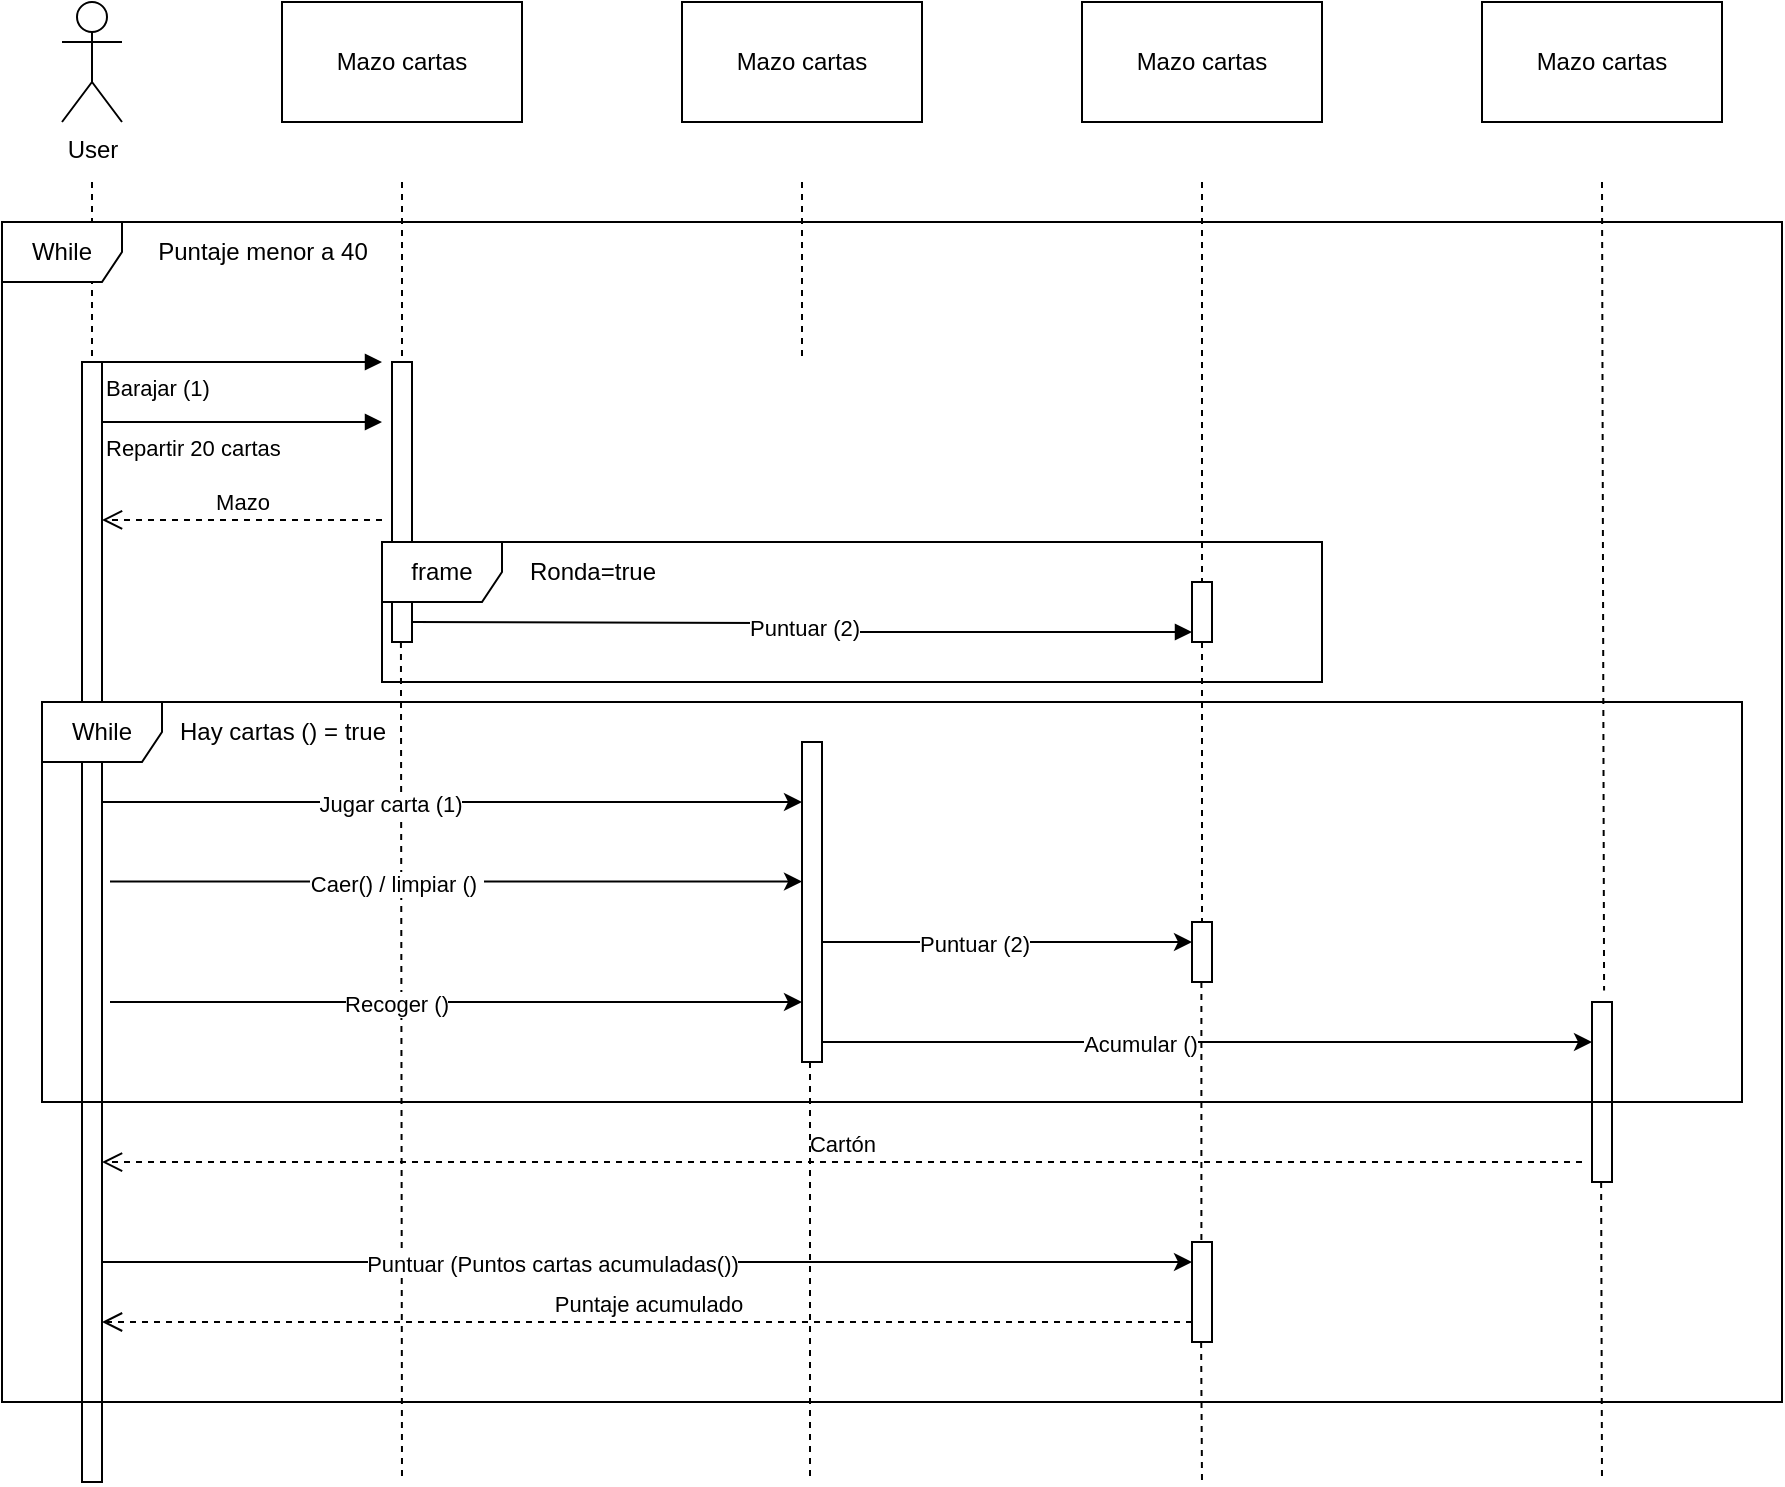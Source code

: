 <mxfile version="24.8.3">
  <diagram name="Page-1" id="wsDNTH2mJtfqoYgl7ahK">
    <mxGraphModel dx="1069" dy="672" grid="1" gridSize="10" guides="1" tooltips="1" connect="1" arrows="1" fold="1" page="1" pageScale="1" pageWidth="850" pageHeight="1100" math="0" shadow="0">
      <root>
        <mxCell id="0" />
        <mxCell id="1" parent="0" />
        <mxCell id="1Z-Np3vI071uxGUuxmAv-1" value="User" style="shape=umlActor;verticalLabelPosition=bottom;verticalAlign=top;html=1;outlineConnect=0;" vertex="1" parent="1">
          <mxGeometry x="50" y="60" width="30" height="60" as="geometry" />
        </mxCell>
        <mxCell id="1Z-Np3vI071uxGUuxmAv-2" value="Mazo cartas" style="rounded=0;whiteSpace=wrap;html=1;" vertex="1" parent="1">
          <mxGeometry x="160" y="60" width="120" height="60" as="geometry" />
        </mxCell>
        <mxCell id="1Z-Np3vI071uxGUuxmAv-3" value="Mazo cartas" style="rounded=0;whiteSpace=wrap;html=1;" vertex="1" parent="1">
          <mxGeometry x="360" y="60" width="120" height="60" as="geometry" />
        </mxCell>
        <mxCell id="1Z-Np3vI071uxGUuxmAv-4" value="Mazo cartas" style="rounded=0;whiteSpace=wrap;html=1;" vertex="1" parent="1">
          <mxGeometry x="560" y="60" width="120" height="60" as="geometry" />
        </mxCell>
        <mxCell id="1Z-Np3vI071uxGUuxmAv-5" value="Mazo cartas" style="rounded=0;whiteSpace=wrap;html=1;" vertex="1" parent="1">
          <mxGeometry x="760" y="60" width="120" height="60" as="geometry" />
        </mxCell>
        <mxCell id="1Z-Np3vI071uxGUuxmAv-9" value="" style="html=1;verticalAlign=bottom;endArrow=none;dashed=1;endSize=8;curved=0;rounded=0;endFill=0;" edge="1" parent="1">
          <mxGeometry relative="1" as="geometry">
            <mxPoint x="65" y="150" as="sourcePoint" />
            <mxPoint x="65" y="240" as="targetPoint" />
          </mxGeometry>
        </mxCell>
        <mxCell id="1Z-Np3vI071uxGUuxmAv-10" value="" style="html=1;points=[[0,0,0,0,5],[0,1,0,0,-5],[1,0,0,0,5],[1,1,0,0,-5]];perimeter=orthogonalPerimeter;outlineConnect=0;targetShapes=umlLifeline;portConstraint=eastwest;newEdgeStyle={&quot;curved&quot;:0,&quot;rounded&quot;:0};" vertex="1" parent="1">
          <mxGeometry x="60" y="240" width="10" height="560" as="geometry" />
        </mxCell>
        <mxCell id="1Z-Np3vI071uxGUuxmAv-12" value="" style="html=1;verticalAlign=bottom;endArrow=none;dashed=1;endSize=8;curved=0;rounded=0;endFill=0;" edge="1" parent="1">
          <mxGeometry relative="1" as="geometry">
            <mxPoint x="220" y="150" as="sourcePoint" />
            <mxPoint x="220" y="240" as="targetPoint" />
          </mxGeometry>
        </mxCell>
        <mxCell id="1Z-Np3vI071uxGUuxmAv-13" value="" style="html=1;points=[[0,0,0,0,5],[0,1,0,0,-5],[1,0,0,0,5],[1,1,0,0,-5]];perimeter=orthogonalPerimeter;outlineConnect=0;targetShapes=umlLifeline;portConstraint=eastwest;newEdgeStyle={&quot;curved&quot;:0,&quot;rounded&quot;:0};" vertex="1" parent="1">
          <mxGeometry x="215" y="240" width="10" height="140" as="geometry" />
        </mxCell>
        <mxCell id="1Z-Np3vI071uxGUuxmAv-16" value="" style="html=1;verticalAlign=bottom;endArrow=none;dashed=1;endSize=8;curved=0;rounded=0;endFill=0;" edge="1" parent="1">
          <mxGeometry relative="1" as="geometry">
            <mxPoint x="420" y="150" as="sourcePoint" />
            <mxPoint x="420" y="240" as="targetPoint" />
          </mxGeometry>
        </mxCell>
        <mxCell id="1Z-Np3vI071uxGUuxmAv-17" value="" style="html=1;points=[[0,0,0,0,5],[0,1,0,0,-5],[1,0,0,0,5],[1,1,0,0,-5]];perimeter=orthogonalPerimeter;outlineConnect=0;targetShapes=umlLifeline;portConstraint=eastwest;newEdgeStyle={&quot;curved&quot;:0,&quot;rounded&quot;:0};" vertex="1" parent="1">
          <mxGeometry x="420" y="430" width="10" height="160" as="geometry" />
        </mxCell>
        <mxCell id="1Z-Np3vI071uxGUuxmAv-18" value="" style="html=1;verticalAlign=bottom;endArrow=none;dashed=1;endSize=8;curved=0;rounded=0;endFill=0;" edge="1" parent="1" target="1Z-Np3vI071uxGUuxmAv-19">
          <mxGeometry relative="1" as="geometry">
            <mxPoint x="620" y="150" as="sourcePoint" />
            <mxPoint x="620" y="240" as="targetPoint" />
          </mxGeometry>
        </mxCell>
        <mxCell id="1Z-Np3vI071uxGUuxmAv-19" value="" style="html=1;points=[[0,0,0,0,5],[0,1,0,0,-5],[1,0,0,0,5],[1,1,0,0,-5]];perimeter=orthogonalPerimeter;outlineConnect=0;targetShapes=umlLifeline;portConstraint=eastwest;newEdgeStyle={&quot;curved&quot;:0,&quot;rounded&quot;:0};" vertex="1" parent="1">
          <mxGeometry x="615" y="350" width="10" height="30" as="geometry" />
        </mxCell>
        <mxCell id="1Z-Np3vI071uxGUuxmAv-20" value="" style="html=1;verticalAlign=bottom;endArrow=none;dashed=1;endSize=8;curved=0;rounded=0;endFill=0;entryX=0.604;entryY=-0.064;entryDx=0;entryDy=0;entryPerimeter=0;" edge="1" parent="1" target="1Z-Np3vI071uxGUuxmAv-21">
          <mxGeometry relative="1" as="geometry">
            <mxPoint x="820" y="150" as="sourcePoint" />
            <mxPoint x="820" y="240" as="targetPoint" />
          </mxGeometry>
        </mxCell>
        <mxCell id="1Z-Np3vI071uxGUuxmAv-21" value="" style="html=1;points=[[0,0,0,0,5],[0,1,0,0,-5],[1,0,0,0,5],[1,1,0,0,-5]];perimeter=orthogonalPerimeter;outlineConnect=0;targetShapes=umlLifeline;portConstraint=eastwest;newEdgeStyle={&quot;curved&quot;:0,&quot;rounded&quot;:0};" vertex="1" parent="1">
          <mxGeometry x="815" y="560" width="10" height="90" as="geometry" />
        </mxCell>
        <mxCell id="1Z-Np3vI071uxGUuxmAv-22" value="Barajar (1)" style="endArrow=block;endFill=1;html=1;edgeStyle=orthogonalEdgeStyle;align=left;verticalAlign=top;rounded=0;" edge="1" parent="1">
          <mxGeometry x="-1" relative="1" as="geometry">
            <mxPoint x="70" y="240" as="sourcePoint" />
            <mxPoint x="210" y="240" as="targetPoint" />
            <mxPoint as="offset" />
          </mxGeometry>
        </mxCell>
        <mxCell id="1Z-Np3vI071uxGUuxmAv-27" value="Repartir 20 cartas" style="endArrow=block;endFill=1;html=1;edgeStyle=orthogonalEdgeStyle;align=left;verticalAlign=top;rounded=0;" edge="1" parent="1">
          <mxGeometry x="-1" relative="1" as="geometry">
            <mxPoint x="70" y="270" as="sourcePoint" />
            <mxPoint x="210" y="270" as="targetPoint" />
            <mxPoint as="offset" />
          </mxGeometry>
        </mxCell>
        <mxCell id="1Z-Np3vI071uxGUuxmAv-32" value="Mazo" style="html=1;verticalAlign=bottom;endArrow=open;dashed=1;endSize=8;curved=0;rounded=0;" edge="1" parent="1">
          <mxGeometry relative="1" as="geometry">
            <mxPoint x="210" y="319" as="sourcePoint" />
            <mxPoint x="70" y="318.95" as="targetPoint" />
          </mxGeometry>
        </mxCell>
        <mxCell id="1Z-Np3vI071uxGUuxmAv-33" value="frame" style="shape=umlFrame;whiteSpace=wrap;html=1;pointerEvents=0;" vertex="1" parent="1">
          <mxGeometry x="210" y="330" width="470" height="70" as="geometry" />
        </mxCell>
        <mxCell id="1Z-Np3vI071uxGUuxmAv-34" value="Ronda=true" style="text;html=1;align=center;verticalAlign=middle;resizable=0;points=[];autosize=1;strokeColor=none;fillColor=none;" vertex="1" parent="1">
          <mxGeometry x="270" y="330" width="90" height="30" as="geometry" />
        </mxCell>
        <mxCell id="1Z-Np3vI071uxGUuxmAv-35" value="" style="endArrow=block;endFill=1;html=1;edgeStyle=orthogonalEdgeStyle;align=left;verticalAlign=top;rounded=0;entryX=0;entryY=1;entryDx=0;entryDy=-5;entryPerimeter=0;" edge="1" parent="1" target="1Z-Np3vI071uxGUuxmAv-19">
          <mxGeometry x="-1" relative="1" as="geometry">
            <mxPoint x="225" y="370" as="sourcePoint" />
            <mxPoint x="365" y="370" as="targetPoint" />
            <mxPoint as="offset" />
          </mxGeometry>
        </mxCell>
        <mxCell id="1Z-Np3vI071uxGUuxmAv-37" value="Puntuar (2)" style="edgeLabel;html=1;align=center;verticalAlign=middle;resizable=0;points=[];" vertex="1" connectable="0" parent="1Z-Np3vI071uxGUuxmAv-35">
          <mxGeometry x="0.005" relative="1" as="geometry">
            <mxPoint as="offset" />
          </mxGeometry>
        </mxCell>
        <mxCell id="1Z-Np3vI071uxGUuxmAv-38" value="While" style="shape=umlFrame;whiteSpace=wrap;html=1;pointerEvents=0;" vertex="1" parent="1">
          <mxGeometry x="40" y="410" width="850" height="200" as="geometry" />
        </mxCell>
        <mxCell id="1Z-Np3vI071uxGUuxmAv-39" value="Hay cartas () = true" style="text;html=1;align=center;verticalAlign=middle;resizable=0;points=[];autosize=1;strokeColor=none;fillColor=none;" vertex="1" parent="1">
          <mxGeometry x="95" y="410" width="130" height="30" as="geometry" />
        </mxCell>
        <mxCell id="1Z-Np3vI071uxGUuxmAv-40" value="" style="html=1;verticalAlign=bottom;endArrow=none;dashed=1;endSize=8;curved=0;rounded=0;endFill=0;" edge="1" parent="1">
          <mxGeometry relative="1" as="geometry">
            <mxPoint x="219.47" y="380" as="sourcePoint" />
            <mxPoint x="220" y="800" as="targetPoint" />
          </mxGeometry>
        </mxCell>
        <mxCell id="1Z-Np3vI071uxGUuxmAv-44" value="" style="endArrow=classic;html=1;rounded=0;" edge="1" parent="1" source="1Z-Np3vI071uxGUuxmAv-10" target="1Z-Np3vI071uxGUuxmAv-17">
          <mxGeometry width="50" height="50" relative="1" as="geometry">
            <mxPoint x="200" y="550" as="sourcePoint" />
            <mxPoint x="250" y="500" as="targetPoint" />
            <Array as="points">
              <mxPoint x="140" y="460" />
            </Array>
          </mxGeometry>
        </mxCell>
        <mxCell id="1Z-Np3vI071uxGUuxmAv-45" value="Jugar carta (1)" style="edgeLabel;html=1;align=center;verticalAlign=middle;resizable=0;points=[];" vertex="1" connectable="0" parent="1Z-Np3vI071uxGUuxmAv-44">
          <mxGeometry x="-0.176" y="-1" relative="1" as="geometry">
            <mxPoint as="offset" />
          </mxGeometry>
        </mxCell>
        <mxCell id="1Z-Np3vI071uxGUuxmAv-46" value="" style="endArrow=classic;html=1;rounded=0;exitX=1.353;exitY=0.424;exitDx=0;exitDy=0;exitPerimeter=0;" edge="1" parent="1">
          <mxGeometry width="50" height="50" relative="1" as="geometry">
            <mxPoint x="74" y="499.79" as="sourcePoint" />
            <mxPoint x="420" y="499.79" as="targetPoint" />
          </mxGeometry>
        </mxCell>
        <mxCell id="1Z-Np3vI071uxGUuxmAv-47" value="Caer() / limpiar ()&amp;nbsp;" style="edgeLabel;html=1;align=center;verticalAlign=middle;resizable=0;points=[];" vertex="1" connectable="0" parent="1Z-Np3vI071uxGUuxmAv-46">
          <mxGeometry x="-0.176" y="-1" relative="1" as="geometry">
            <mxPoint as="offset" />
          </mxGeometry>
        </mxCell>
        <mxCell id="1Z-Np3vI071uxGUuxmAv-51" value="" style="endArrow=classic;html=1;rounded=0;exitX=1.353;exitY=0.424;exitDx=0;exitDy=0;exitPerimeter=0;" edge="1" parent="1" target="1Z-Np3vI071uxGUuxmAv-50">
          <mxGeometry width="50" height="50" relative="1" as="geometry">
            <mxPoint x="430" y="530" as="sourcePoint" />
            <mxPoint x="776" y="530" as="targetPoint" />
          </mxGeometry>
        </mxCell>
        <mxCell id="1Z-Np3vI071uxGUuxmAv-52" value="Puntuar (2)" style="edgeLabel;html=1;align=center;verticalAlign=middle;resizable=0;points=[];" vertex="1" connectable="0" parent="1Z-Np3vI071uxGUuxmAv-51">
          <mxGeometry x="-0.176" y="-1" relative="1" as="geometry">
            <mxPoint as="offset" />
          </mxGeometry>
        </mxCell>
        <mxCell id="1Z-Np3vI071uxGUuxmAv-50" value="" style="html=1;points=[[0,0,0,0,5],[0,1,0,0,-5],[1,0,0,0,5],[1,1,0,0,-5]];perimeter=orthogonalPerimeter;outlineConnect=0;targetShapes=umlLifeline;portConstraint=eastwest;newEdgeStyle={&quot;curved&quot;:0,&quot;rounded&quot;:0};" vertex="1" parent="1">
          <mxGeometry x="615" y="520" width="10" height="30" as="geometry" />
        </mxCell>
        <mxCell id="1Z-Np3vI071uxGUuxmAv-53" value="" style="html=1;verticalAlign=bottom;endArrow=none;dashed=1;endSize=8;curved=0;rounded=0;endFill=0;" edge="1" parent="1" source="1Z-Np3vI071uxGUuxmAv-19">
          <mxGeometry relative="1" as="geometry">
            <mxPoint x="619.7" y="370" as="sourcePoint" />
            <mxPoint x="620" y="520" as="targetPoint" />
          </mxGeometry>
        </mxCell>
        <mxCell id="1Z-Np3vI071uxGUuxmAv-55" value="" style="endArrow=classic;html=1;rounded=0;exitX=1.353;exitY=0.424;exitDx=0;exitDy=0;exitPerimeter=0;" edge="1" parent="1">
          <mxGeometry width="50" height="50" relative="1" as="geometry">
            <mxPoint x="74" y="560" as="sourcePoint" />
            <mxPoint x="420" y="560" as="targetPoint" />
          </mxGeometry>
        </mxCell>
        <mxCell id="1Z-Np3vI071uxGUuxmAv-56" value="Recoger ()" style="edgeLabel;html=1;align=center;verticalAlign=middle;resizable=0;points=[];" vertex="1" connectable="0" parent="1Z-Np3vI071uxGUuxmAv-55">
          <mxGeometry x="-0.176" y="-1" relative="1" as="geometry">
            <mxPoint as="offset" />
          </mxGeometry>
        </mxCell>
        <mxCell id="1Z-Np3vI071uxGUuxmAv-57" value="" style="endArrow=classic;html=1;rounded=0;exitX=1.353;exitY=0.424;exitDx=0;exitDy=0;exitPerimeter=0;" edge="1" parent="1" target="1Z-Np3vI071uxGUuxmAv-21">
          <mxGeometry width="50" height="50" relative="1" as="geometry">
            <mxPoint x="430" y="580" as="sourcePoint" />
            <mxPoint x="615" y="580" as="targetPoint" />
          </mxGeometry>
        </mxCell>
        <mxCell id="1Z-Np3vI071uxGUuxmAv-58" value="Acumular ()" style="edgeLabel;html=1;align=center;verticalAlign=middle;resizable=0;points=[];" vertex="1" connectable="0" parent="1Z-Np3vI071uxGUuxmAv-57">
          <mxGeometry x="-0.176" y="-1" relative="1" as="geometry">
            <mxPoint as="offset" />
          </mxGeometry>
        </mxCell>
        <mxCell id="1Z-Np3vI071uxGUuxmAv-59" value="Cartón" style="html=1;verticalAlign=bottom;endArrow=open;dashed=1;endSize=8;curved=0;rounded=0;" edge="1" parent="1" target="1Z-Np3vI071uxGUuxmAv-10">
          <mxGeometry relative="1" as="geometry">
            <mxPoint x="810" y="640.05" as="sourcePoint" />
            <mxPoint x="670" y="640" as="targetPoint" />
          </mxGeometry>
        </mxCell>
        <mxCell id="1Z-Np3vI071uxGUuxmAv-60" value="" style="html=1;points=[[0,0,0,0,5],[0,1,0,0,-5],[1,0,0,0,5],[1,1,0,0,-5]];perimeter=orthogonalPerimeter;outlineConnect=0;targetShapes=umlLifeline;portConstraint=eastwest;newEdgeStyle={&quot;curved&quot;:0,&quot;rounded&quot;:0};" vertex="1" parent="1">
          <mxGeometry x="615" y="680" width="10" height="50" as="geometry" />
        </mxCell>
        <mxCell id="1Z-Np3vI071uxGUuxmAv-63" value="" style="html=1;verticalAlign=bottom;endArrow=none;dashed=1;endSize=8;curved=0;rounded=0;endFill=0;" edge="1" parent="1" target="1Z-Np3vI071uxGUuxmAv-60">
          <mxGeometry relative="1" as="geometry">
            <mxPoint x="619.7" y="550" as="sourcePoint" />
            <mxPoint x="619.7" y="690" as="targetPoint" />
          </mxGeometry>
        </mxCell>
        <mxCell id="1Z-Np3vI071uxGUuxmAv-64" value="" style="endArrow=classic;html=1;rounded=0;exitX=1.353;exitY=0.424;exitDx=0;exitDy=0;exitPerimeter=0;" edge="1" parent="1" target="1Z-Np3vI071uxGUuxmAv-60">
          <mxGeometry width="50" height="50" relative="1" as="geometry">
            <mxPoint x="70" y="690" as="sourcePoint" />
            <mxPoint x="416" y="690" as="targetPoint" />
          </mxGeometry>
        </mxCell>
        <mxCell id="1Z-Np3vI071uxGUuxmAv-65" value="Puntuar (Puntos cartas acumuladas())" style="edgeLabel;html=1;align=center;verticalAlign=middle;resizable=0;points=[];" vertex="1" connectable="0" parent="1Z-Np3vI071uxGUuxmAv-64">
          <mxGeometry x="-0.176" y="-1" relative="1" as="geometry">
            <mxPoint as="offset" />
          </mxGeometry>
        </mxCell>
        <mxCell id="1Z-Np3vI071uxGUuxmAv-66" value="Puntaje acumulado" style="html=1;verticalAlign=bottom;endArrow=open;dashed=1;endSize=8;curved=0;rounded=0;" edge="1" parent="1" source="1Z-Np3vI071uxGUuxmAv-60" target="1Z-Np3vI071uxGUuxmAv-10">
          <mxGeometry relative="1" as="geometry">
            <mxPoint x="610" y="710" as="sourcePoint" />
            <mxPoint x="-30" y="730" as="targetPoint" />
            <Array as="points">
              <mxPoint x="430" y="720" />
            </Array>
          </mxGeometry>
        </mxCell>
        <mxCell id="1Z-Np3vI071uxGUuxmAv-67" value="" style="html=1;verticalAlign=bottom;endArrow=none;dashed=1;endSize=8;curved=0;rounded=0;endFill=0;" edge="1" parent="1">
          <mxGeometry relative="1" as="geometry">
            <mxPoint x="819.57" y="650" as="sourcePoint" />
            <mxPoint x="820" y="800" as="targetPoint" />
          </mxGeometry>
        </mxCell>
        <mxCell id="1Z-Np3vI071uxGUuxmAv-68" value="" style="html=1;verticalAlign=bottom;endArrow=none;dashed=1;endSize=8;curved=0;rounded=0;endFill=0;" edge="1" parent="1">
          <mxGeometry relative="1" as="geometry">
            <mxPoint x="619.57" y="730" as="sourcePoint" />
            <mxPoint x="620" y="800" as="targetPoint" />
          </mxGeometry>
        </mxCell>
        <mxCell id="1Z-Np3vI071uxGUuxmAv-69" value="" style="html=1;verticalAlign=bottom;endArrow=none;dashed=1;endSize=8;curved=0;rounded=0;endFill=0;" edge="1" parent="1">
          <mxGeometry relative="1" as="geometry">
            <mxPoint x="424.0" y="590" as="sourcePoint" />
            <mxPoint x="424" y="800" as="targetPoint" />
          </mxGeometry>
        </mxCell>
        <mxCell id="1Z-Np3vI071uxGUuxmAv-70" value="While" style="shape=umlFrame;whiteSpace=wrap;html=1;pointerEvents=0;" vertex="1" parent="1">
          <mxGeometry x="20" y="170" width="890" height="590" as="geometry" />
        </mxCell>
        <mxCell id="1Z-Np3vI071uxGUuxmAv-71" value="Puntaje menor a 40" style="text;html=1;align=center;verticalAlign=middle;resizable=0;points=[];autosize=1;strokeColor=none;fillColor=none;" vertex="1" parent="1">
          <mxGeometry x="85" y="170" width="130" height="30" as="geometry" />
        </mxCell>
      </root>
    </mxGraphModel>
  </diagram>
</mxfile>
